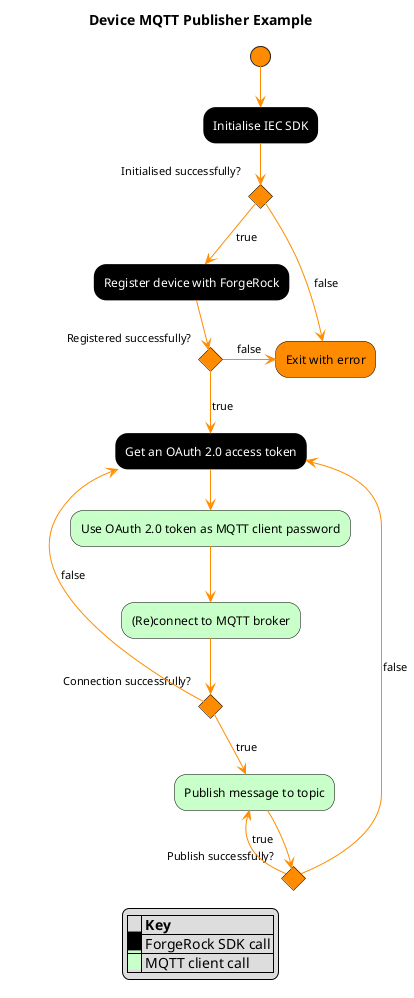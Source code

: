 # Created with http://plantuml.com/sequence-diagram
# View the output of this file by adding the PlantUML plugin to GoLand

@startuml
Title Device MQTT Publisher Example

legend
|= |= Key |
|<back:Black>    </back>| ForgeRock SDK call |
|<back:Technology>    </back>| MQTT client call |
endlegend

skinparam activity {
  StartColor Darkorange
  ArrowColor Darkorange
  BackgroundColor<< FR >> Black
  FontColor<< FR >> White
  BackgroundColor<< MQTT >> Technology
  BackgroundColor Darkorange
  BorderColor black
}


(*) --> "Initialise IEC SDK" <<FR>>
if "Initialised successfully?" then
    -right->[false] "Exit with error"
else
endif
-->[true]"Register device with ForgeRock" <<FR>>
if "Registered successfully?" then
    -right->[false] "Exit with error"
else
endif

-down->[true] "Get an OAuth 2.0 access token" as gettokens <<FR>>
--> "Use OAuth 2.0 token as MQTT client password" <<MQTT>>
--> "(Re)connect to MQTT broker" <<MQTT>>

if "Connection successfully?" then
    -->[false] gettokens
else
endif

-down->[true] "Publish message to topic" as publish <<MQTT>>
if "Publish successfully?" then
    -->[false] gettokens
else
    -->[true] publish
endif


@enduml

